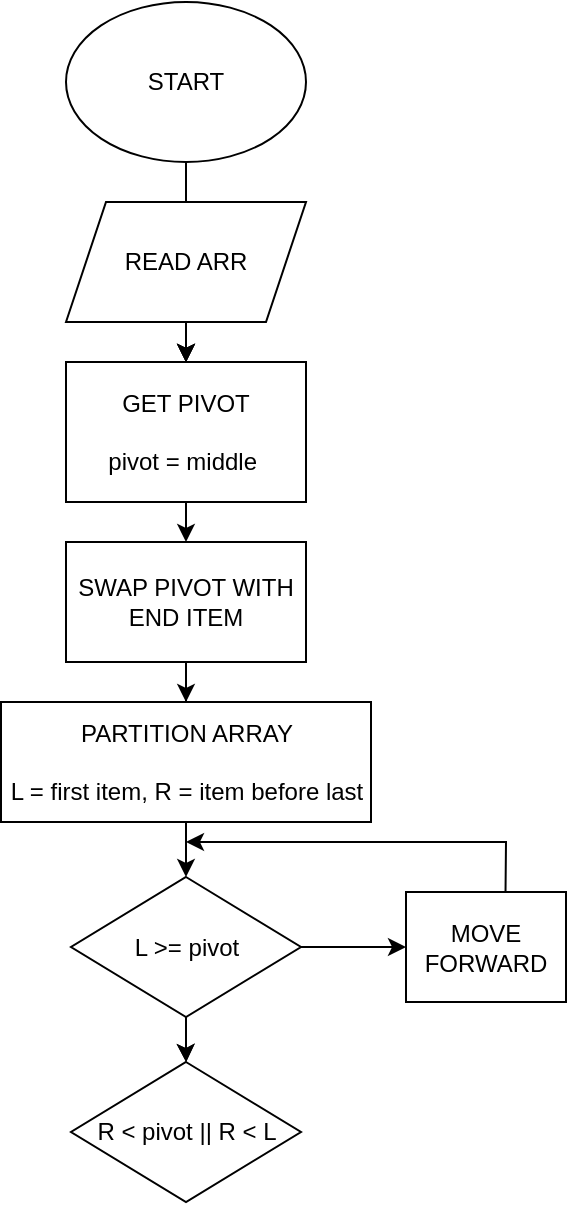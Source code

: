<mxfile version="26.2.13">
  <diagram name="Page-1" id="UoapbvysSd5U1X-dZqaJ">
    <mxGraphModel dx="1407" dy="767" grid="1" gridSize="10" guides="1" tooltips="1" connect="1" arrows="1" fold="1" page="1" pageScale="1" pageWidth="850" pageHeight="1100" math="0" shadow="0">
      <root>
        <mxCell id="0" />
        <mxCell id="1" parent="0" />
        <mxCell id="QaG2V4MxwFGOFlUVcH84-4" value="" style="edgeStyle=orthogonalEdgeStyle;rounded=0;orthogonalLoop=1;jettySize=auto;html=1;" parent="1" source="QaG2V4MxwFGOFlUVcH84-1" target="QaG2V4MxwFGOFlUVcH84-3" edge="1">
          <mxGeometry relative="1" as="geometry" />
        </mxCell>
        <mxCell id="QaG2V4MxwFGOFlUVcH84-5" value="" style="edgeStyle=orthogonalEdgeStyle;rounded=0;orthogonalLoop=1;jettySize=auto;html=1;" parent="1" source="QaG2V4MxwFGOFlUVcH84-1" target="QaG2V4MxwFGOFlUVcH84-3" edge="1">
          <mxGeometry relative="1" as="geometry" />
        </mxCell>
        <mxCell id="QaG2V4MxwFGOFlUVcH84-7" value="" style="edgeStyle=orthogonalEdgeStyle;rounded=0;orthogonalLoop=1;jettySize=auto;html=1;" parent="1" source="QaG2V4MxwFGOFlUVcH84-1" target="QaG2V4MxwFGOFlUVcH84-3" edge="1">
          <mxGeometry relative="1" as="geometry" />
        </mxCell>
        <mxCell id="QaG2V4MxwFGOFlUVcH84-9" value="" style="edgeStyle=orthogonalEdgeStyle;rounded=0;orthogonalLoop=1;jettySize=auto;html=1;" parent="1" source="QaG2V4MxwFGOFlUVcH84-1" target="QaG2V4MxwFGOFlUVcH84-3" edge="1">
          <mxGeometry relative="1" as="geometry" />
        </mxCell>
        <mxCell id="QaG2V4MxwFGOFlUVcH84-1" value="START" style="ellipse;whiteSpace=wrap;html=1;" parent="1" vertex="1">
          <mxGeometry x="340" y="20" width="120" height="80" as="geometry" />
        </mxCell>
        <mxCell id="QaG2V4MxwFGOFlUVcH84-8" value="" style="edgeStyle=orthogonalEdgeStyle;rounded=0;orthogonalLoop=1;jettySize=auto;html=1;" parent="1" source="QaG2V4MxwFGOFlUVcH84-2" target="QaG2V4MxwFGOFlUVcH84-6" edge="1">
          <mxGeometry relative="1" as="geometry" />
        </mxCell>
        <mxCell id="QaG2V4MxwFGOFlUVcH84-2" value="READ ARR" style="shape=parallelogram;perimeter=parallelogramPerimeter;whiteSpace=wrap;html=1;fixedSize=1;" parent="1" vertex="1">
          <mxGeometry x="340" y="120" width="120" height="60" as="geometry" />
        </mxCell>
        <mxCell id="QaG2V4MxwFGOFlUVcH84-3" value="GET PIVOT&lt;div&gt;&lt;br&gt;&lt;div&gt;pivot = middle&amp;nbsp;&lt;/div&gt;&lt;/div&gt;" style="rounded=0;whiteSpace=wrap;html=1;" parent="1" vertex="1">
          <mxGeometry x="340" y="200" width="120" height="70" as="geometry" />
        </mxCell>
        <mxCell id="DJR24NLSc45UjhZxEUbC-2" value="" style="edgeStyle=orthogonalEdgeStyle;rounded=0;orthogonalLoop=1;jettySize=auto;html=1;" edge="1" parent="1" source="QaG2V4MxwFGOFlUVcH84-6" target="DJR24NLSc45UjhZxEUbC-1">
          <mxGeometry relative="1" as="geometry" />
        </mxCell>
        <mxCell id="QaG2V4MxwFGOFlUVcH84-6" value="SWAP PIVOT WITH END ITEM" style="rounded=0;whiteSpace=wrap;html=1;" parent="1" vertex="1">
          <mxGeometry x="340" y="290" width="120" height="60" as="geometry" />
        </mxCell>
        <mxCell id="DJR24NLSc45UjhZxEUbC-8" value="" style="edgeStyle=orthogonalEdgeStyle;rounded=0;orthogonalLoop=1;jettySize=auto;html=1;" edge="1" parent="1" source="DJR24NLSc45UjhZxEUbC-1" target="DJR24NLSc45UjhZxEUbC-3">
          <mxGeometry relative="1" as="geometry" />
        </mxCell>
        <mxCell id="DJR24NLSc45UjhZxEUbC-1" value="PARTITION ARRAY&lt;div&gt;&lt;br&gt;&lt;/div&gt;&lt;div&gt;L = first item, R = item before last&lt;/div&gt;" style="rounded=0;whiteSpace=wrap;html=1;" vertex="1" parent="1">
          <mxGeometry x="307.5" y="370" width="185" height="60" as="geometry" />
        </mxCell>
        <mxCell id="DJR24NLSc45UjhZxEUbC-17" value="" style="edgeStyle=orthogonalEdgeStyle;rounded=0;orthogonalLoop=1;jettySize=auto;html=1;" edge="1" parent="1" source="DJR24NLSc45UjhZxEUbC-3">
          <mxGeometry relative="1" as="geometry">
            <mxPoint x="400.059" y="550" as="targetPoint" />
          </mxGeometry>
        </mxCell>
        <mxCell id="DJR24NLSc45UjhZxEUbC-19" value="" style="edgeStyle=orthogonalEdgeStyle;rounded=0;orthogonalLoop=1;jettySize=auto;html=1;" edge="1" parent="1" source="DJR24NLSc45UjhZxEUbC-3">
          <mxGeometry relative="1" as="geometry">
            <mxPoint x="400.059" y="550.059" as="targetPoint" />
          </mxGeometry>
        </mxCell>
        <mxCell id="DJR24NLSc45UjhZxEUbC-3" value="L &amp;gt;= pivot" style="rhombus;whiteSpace=wrap;html=1;" vertex="1" parent="1">
          <mxGeometry x="342.5" y="457.5" width="115" height="70" as="geometry" />
        </mxCell>
        <mxCell id="DJR24NLSc45UjhZxEUbC-11" value="" style="edgeStyle=orthogonalEdgeStyle;rounded=0;orthogonalLoop=1;jettySize=auto;html=1;" edge="1" parent="1" source="DJR24NLSc45UjhZxEUbC-3" target="DJR24NLSc45UjhZxEUbC-10">
          <mxGeometry relative="1" as="geometry">
            <Array as="points">
              <mxPoint x="500" y="493" />
              <mxPoint x="500" y="493" />
            </Array>
          </mxGeometry>
        </mxCell>
        <mxCell id="DJR24NLSc45UjhZxEUbC-10" value="MOVE FORWARD" style="rounded=0;whiteSpace=wrap;html=1;" vertex="1" parent="1">
          <mxGeometry x="510" y="465" width="80" height="55" as="geometry" />
        </mxCell>
        <mxCell id="DJR24NLSc45UjhZxEUbC-15" value="" style="endArrow=classic;html=1;rounded=0;entryX=0.625;entryY=0.045;entryDx=0;entryDy=0;entryPerimeter=0;exitX=0.622;exitY=0;exitDx=0;exitDy=0;exitPerimeter=0;" edge="1" parent="1" source="DJR24NLSc45UjhZxEUbC-10">
          <mxGeometry width="50" height="50" relative="1" as="geometry">
            <mxPoint x="560" y="450" as="sourcePoint" />
            <mxPoint x="400" y="440" as="targetPoint" />
            <Array as="points">
              <mxPoint x="560" y="440" />
            </Array>
          </mxGeometry>
        </mxCell>
        <mxCell id="DJR24NLSc45UjhZxEUbC-20" value="R &amp;lt; pivot || R &amp;lt; L" style="rhombus;whiteSpace=wrap;html=1;" vertex="1" parent="1">
          <mxGeometry x="342.5" y="550" width="115" height="70" as="geometry" />
        </mxCell>
      </root>
    </mxGraphModel>
  </diagram>
</mxfile>
